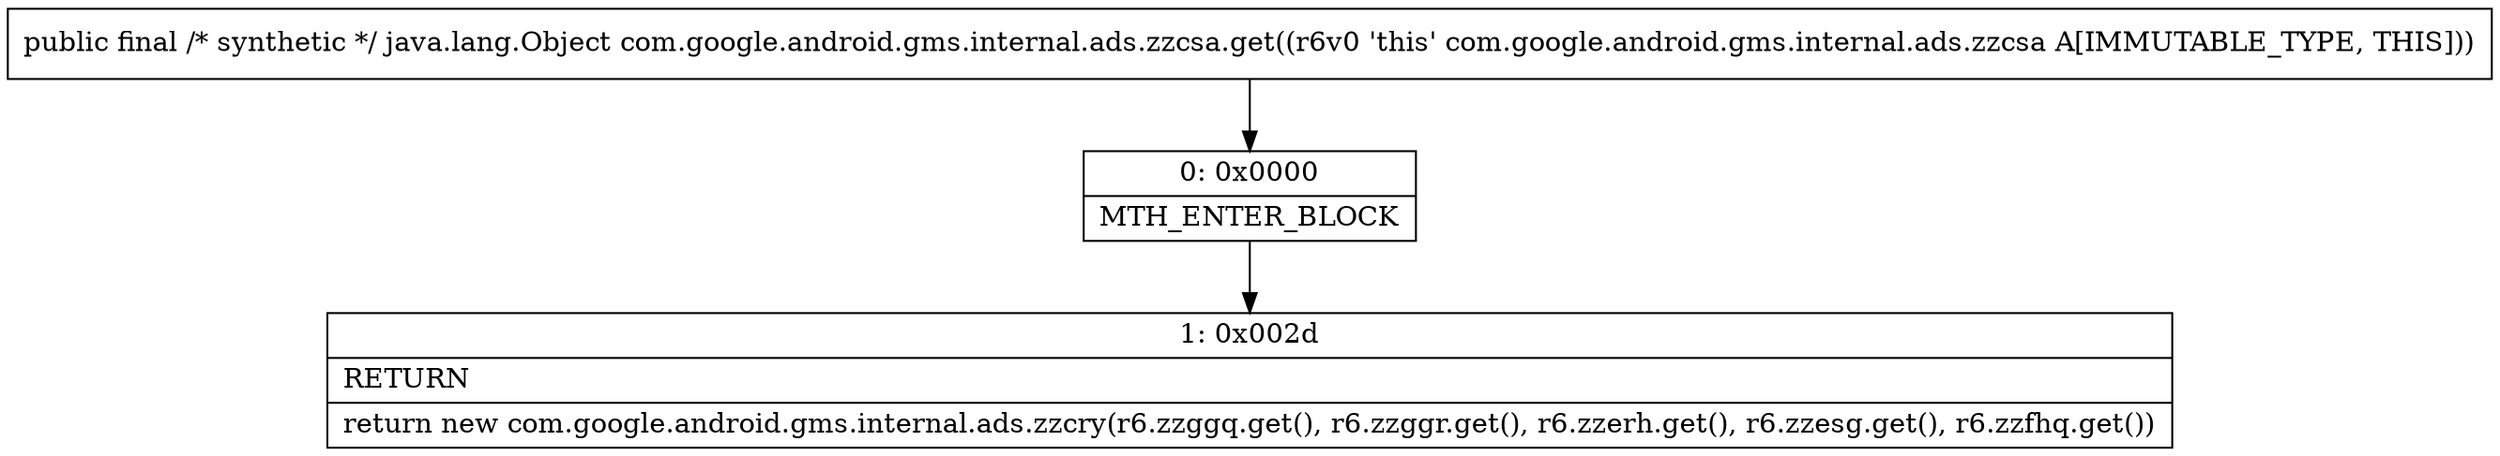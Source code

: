 digraph "CFG forcom.google.android.gms.internal.ads.zzcsa.get()Ljava\/lang\/Object;" {
Node_0 [shape=record,label="{0\:\ 0x0000|MTH_ENTER_BLOCK\l}"];
Node_1 [shape=record,label="{1\:\ 0x002d|RETURN\l|return new com.google.android.gms.internal.ads.zzcry(r6.zzggq.get(), r6.zzggr.get(), r6.zzerh.get(), r6.zzesg.get(), r6.zzfhq.get())\l}"];
MethodNode[shape=record,label="{public final \/* synthetic *\/ java.lang.Object com.google.android.gms.internal.ads.zzcsa.get((r6v0 'this' com.google.android.gms.internal.ads.zzcsa A[IMMUTABLE_TYPE, THIS])) }"];
MethodNode -> Node_0;
Node_0 -> Node_1;
}

